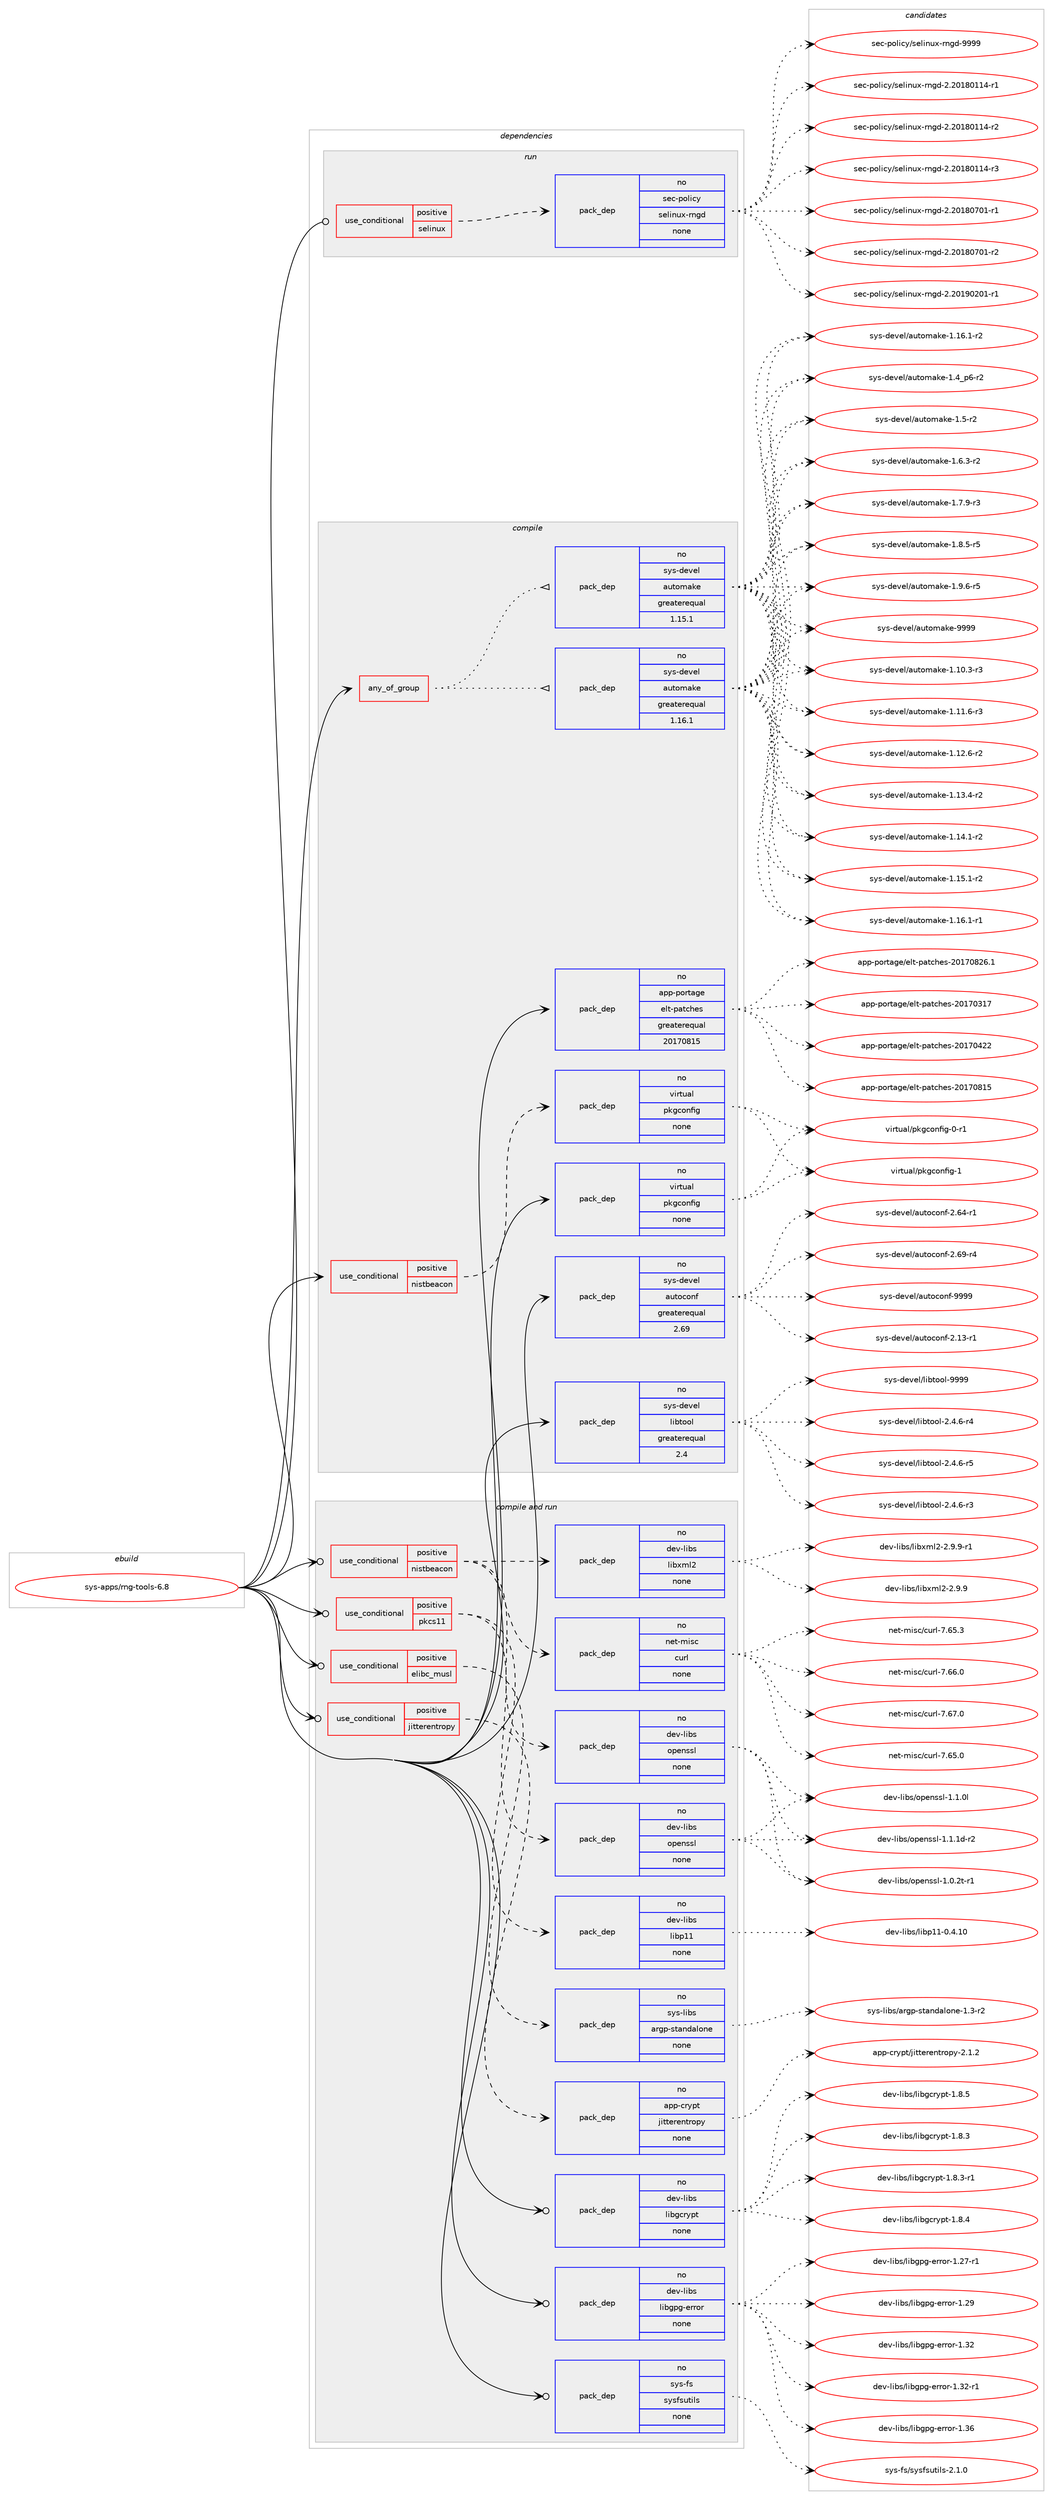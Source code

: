 digraph prolog {

# *************
# Graph options
# *************

newrank=true;
concentrate=true;
compound=true;
graph [rankdir=LR,fontname=Helvetica,fontsize=10,ranksep=1.5];#, ranksep=2.5, nodesep=0.2];
edge  [arrowhead=vee];
node  [fontname=Helvetica,fontsize=10];

# **********
# The ebuild
# **********

subgraph cluster_leftcol {
color=gray;
rank=same;
label=<<i>ebuild</i>>;
id [label="sys-apps/rng-tools-6.8", color=red, width=4, href="../sys-apps/rng-tools-6.8.svg"];
}

# ****************
# The dependencies
# ****************

subgraph cluster_midcol {
color=gray;
label=<<i>dependencies</i>>;
subgraph cluster_compile {
fillcolor="#eeeeee";
style=filled;
label=<<i>compile</i>>;
subgraph any14850 {
dependency877639 [label=<<TABLE BORDER="0" CELLBORDER="1" CELLSPACING="0" CELLPADDING="4"><TR><TD CELLPADDING="10">any_of_group</TD></TR></TABLE>>, shape=none, color=red];subgraph pack650830 {
dependency877640 [label=<<TABLE BORDER="0" CELLBORDER="1" CELLSPACING="0" CELLPADDING="4" WIDTH="220"><TR><TD ROWSPAN="6" CELLPADDING="30">pack_dep</TD></TR><TR><TD WIDTH="110">no</TD></TR><TR><TD>sys-devel</TD></TR><TR><TD>automake</TD></TR><TR><TD>greaterequal</TD></TR><TR><TD>1.16.1</TD></TR></TABLE>>, shape=none, color=blue];
}
dependency877639:e -> dependency877640:w [weight=20,style="dotted",arrowhead="oinv"];
subgraph pack650831 {
dependency877641 [label=<<TABLE BORDER="0" CELLBORDER="1" CELLSPACING="0" CELLPADDING="4" WIDTH="220"><TR><TD ROWSPAN="6" CELLPADDING="30">pack_dep</TD></TR><TR><TD WIDTH="110">no</TD></TR><TR><TD>sys-devel</TD></TR><TR><TD>automake</TD></TR><TR><TD>greaterequal</TD></TR><TR><TD>1.15.1</TD></TR></TABLE>>, shape=none, color=blue];
}
dependency877639:e -> dependency877641:w [weight=20,style="dotted",arrowhead="oinv"];
}
id:e -> dependency877639:w [weight=20,style="solid",arrowhead="vee"];
subgraph cond211436 {
dependency877642 [label=<<TABLE BORDER="0" CELLBORDER="1" CELLSPACING="0" CELLPADDING="4"><TR><TD ROWSPAN="3" CELLPADDING="10">use_conditional</TD></TR><TR><TD>positive</TD></TR><TR><TD>nistbeacon</TD></TR></TABLE>>, shape=none, color=red];
subgraph pack650832 {
dependency877643 [label=<<TABLE BORDER="0" CELLBORDER="1" CELLSPACING="0" CELLPADDING="4" WIDTH="220"><TR><TD ROWSPAN="6" CELLPADDING="30">pack_dep</TD></TR><TR><TD WIDTH="110">no</TD></TR><TR><TD>virtual</TD></TR><TR><TD>pkgconfig</TD></TR><TR><TD>none</TD></TR><TR><TD></TD></TR></TABLE>>, shape=none, color=blue];
}
dependency877642:e -> dependency877643:w [weight=20,style="dashed",arrowhead="vee"];
}
id:e -> dependency877642:w [weight=20,style="solid",arrowhead="vee"];
subgraph pack650833 {
dependency877644 [label=<<TABLE BORDER="0" CELLBORDER="1" CELLSPACING="0" CELLPADDING="4" WIDTH="220"><TR><TD ROWSPAN="6" CELLPADDING="30">pack_dep</TD></TR><TR><TD WIDTH="110">no</TD></TR><TR><TD>app-portage</TD></TR><TR><TD>elt-patches</TD></TR><TR><TD>greaterequal</TD></TR><TR><TD>20170815</TD></TR></TABLE>>, shape=none, color=blue];
}
id:e -> dependency877644:w [weight=20,style="solid",arrowhead="vee"];
subgraph pack650834 {
dependency877645 [label=<<TABLE BORDER="0" CELLBORDER="1" CELLSPACING="0" CELLPADDING="4" WIDTH="220"><TR><TD ROWSPAN="6" CELLPADDING="30">pack_dep</TD></TR><TR><TD WIDTH="110">no</TD></TR><TR><TD>sys-devel</TD></TR><TR><TD>autoconf</TD></TR><TR><TD>greaterequal</TD></TR><TR><TD>2.69</TD></TR></TABLE>>, shape=none, color=blue];
}
id:e -> dependency877645:w [weight=20,style="solid",arrowhead="vee"];
subgraph pack650835 {
dependency877646 [label=<<TABLE BORDER="0" CELLBORDER="1" CELLSPACING="0" CELLPADDING="4" WIDTH="220"><TR><TD ROWSPAN="6" CELLPADDING="30">pack_dep</TD></TR><TR><TD WIDTH="110">no</TD></TR><TR><TD>sys-devel</TD></TR><TR><TD>libtool</TD></TR><TR><TD>greaterequal</TD></TR><TR><TD>2.4</TD></TR></TABLE>>, shape=none, color=blue];
}
id:e -> dependency877646:w [weight=20,style="solid",arrowhead="vee"];
subgraph pack650836 {
dependency877647 [label=<<TABLE BORDER="0" CELLBORDER="1" CELLSPACING="0" CELLPADDING="4" WIDTH="220"><TR><TD ROWSPAN="6" CELLPADDING="30">pack_dep</TD></TR><TR><TD WIDTH="110">no</TD></TR><TR><TD>virtual</TD></TR><TR><TD>pkgconfig</TD></TR><TR><TD>none</TD></TR><TR><TD></TD></TR></TABLE>>, shape=none, color=blue];
}
id:e -> dependency877647:w [weight=20,style="solid",arrowhead="vee"];
}
subgraph cluster_compileandrun {
fillcolor="#eeeeee";
style=filled;
label=<<i>compile and run</i>>;
subgraph cond211437 {
dependency877648 [label=<<TABLE BORDER="0" CELLBORDER="1" CELLSPACING="0" CELLPADDING="4"><TR><TD ROWSPAN="3" CELLPADDING="10">use_conditional</TD></TR><TR><TD>positive</TD></TR><TR><TD>elibc_musl</TD></TR></TABLE>>, shape=none, color=red];
subgraph pack650837 {
dependency877649 [label=<<TABLE BORDER="0" CELLBORDER="1" CELLSPACING="0" CELLPADDING="4" WIDTH="220"><TR><TD ROWSPAN="6" CELLPADDING="30">pack_dep</TD></TR><TR><TD WIDTH="110">no</TD></TR><TR><TD>sys-libs</TD></TR><TR><TD>argp-standalone</TD></TR><TR><TD>none</TD></TR><TR><TD></TD></TR></TABLE>>, shape=none, color=blue];
}
dependency877648:e -> dependency877649:w [weight=20,style="dashed",arrowhead="vee"];
}
id:e -> dependency877648:w [weight=20,style="solid",arrowhead="odotvee"];
subgraph cond211438 {
dependency877650 [label=<<TABLE BORDER="0" CELLBORDER="1" CELLSPACING="0" CELLPADDING="4"><TR><TD ROWSPAN="3" CELLPADDING="10">use_conditional</TD></TR><TR><TD>positive</TD></TR><TR><TD>jitterentropy</TD></TR></TABLE>>, shape=none, color=red];
subgraph pack650838 {
dependency877651 [label=<<TABLE BORDER="0" CELLBORDER="1" CELLSPACING="0" CELLPADDING="4" WIDTH="220"><TR><TD ROWSPAN="6" CELLPADDING="30">pack_dep</TD></TR><TR><TD WIDTH="110">no</TD></TR><TR><TD>app-crypt</TD></TR><TR><TD>jitterentropy</TD></TR><TR><TD>none</TD></TR><TR><TD></TD></TR></TABLE>>, shape=none, color=blue];
}
dependency877650:e -> dependency877651:w [weight=20,style="dashed",arrowhead="vee"];
}
id:e -> dependency877650:w [weight=20,style="solid",arrowhead="odotvee"];
subgraph cond211439 {
dependency877652 [label=<<TABLE BORDER="0" CELLBORDER="1" CELLSPACING="0" CELLPADDING="4"><TR><TD ROWSPAN="3" CELLPADDING="10">use_conditional</TD></TR><TR><TD>positive</TD></TR><TR><TD>nistbeacon</TD></TR></TABLE>>, shape=none, color=red];
subgraph pack650839 {
dependency877653 [label=<<TABLE BORDER="0" CELLBORDER="1" CELLSPACING="0" CELLPADDING="4" WIDTH="220"><TR><TD ROWSPAN="6" CELLPADDING="30">pack_dep</TD></TR><TR><TD WIDTH="110">no</TD></TR><TR><TD>net-misc</TD></TR><TR><TD>curl</TD></TR><TR><TD>none</TD></TR><TR><TD></TD></TR></TABLE>>, shape=none, color=blue];
}
dependency877652:e -> dependency877653:w [weight=20,style="dashed",arrowhead="vee"];
subgraph pack650840 {
dependency877654 [label=<<TABLE BORDER="0" CELLBORDER="1" CELLSPACING="0" CELLPADDING="4" WIDTH="220"><TR><TD ROWSPAN="6" CELLPADDING="30">pack_dep</TD></TR><TR><TD WIDTH="110">no</TD></TR><TR><TD>dev-libs</TD></TR><TR><TD>libxml2</TD></TR><TR><TD>none</TD></TR><TR><TD></TD></TR></TABLE>>, shape=none, color=blue];
}
dependency877652:e -> dependency877654:w [weight=20,style="dashed",arrowhead="vee"];
subgraph pack650841 {
dependency877655 [label=<<TABLE BORDER="0" CELLBORDER="1" CELLSPACING="0" CELLPADDING="4" WIDTH="220"><TR><TD ROWSPAN="6" CELLPADDING="30">pack_dep</TD></TR><TR><TD WIDTH="110">no</TD></TR><TR><TD>dev-libs</TD></TR><TR><TD>openssl</TD></TR><TR><TD>none</TD></TR><TR><TD></TD></TR></TABLE>>, shape=none, color=blue];
}
dependency877652:e -> dependency877655:w [weight=20,style="dashed",arrowhead="vee"];
}
id:e -> dependency877652:w [weight=20,style="solid",arrowhead="odotvee"];
subgraph cond211440 {
dependency877656 [label=<<TABLE BORDER="0" CELLBORDER="1" CELLSPACING="0" CELLPADDING="4"><TR><TD ROWSPAN="3" CELLPADDING="10">use_conditional</TD></TR><TR><TD>positive</TD></TR><TR><TD>pkcs11</TD></TR></TABLE>>, shape=none, color=red];
subgraph pack650842 {
dependency877657 [label=<<TABLE BORDER="0" CELLBORDER="1" CELLSPACING="0" CELLPADDING="4" WIDTH="220"><TR><TD ROWSPAN="6" CELLPADDING="30">pack_dep</TD></TR><TR><TD WIDTH="110">no</TD></TR><TR><TD>dev-libs</TD></TR><TR><TD>libp11</TD></TR><TR><TD>none</TD></TR><TR><TD></TD></TR></TABLE>>, shape=none, color=blue];
}
dependency877656:e -> dependency877657:w [weight=20,style="dashed",arrowhead="vee"];
subgraph pack650843 {
dependency877658 [label=<<TABLE BORDER="0" CELLBORDER="1" CELLSPACING="0" CELLPADDING="4" WIDTH="220"><TR><TD ROWSPAN="6" CELLPADDING="30">pack_dep</TD></TR><TR><TD WIDTH="110">no</TD></TR><TR><TD>dev-libs</TD></TR><TR><TD>openssl</TD></TR><TR><TD>none</TD></TR><TR><TD></TD></TR></TABLE>>, shape=none, color=blue];
}
dependency877656:e -> dependency877658:w [weight=20,style="dashed",arrowhead="vee"];
}
id:e -> dependency877656:w [weight=20,style="solid",arrowhead="odotvee"];
subgraph pack650844 {
dependency877659 [label=<<TABLE BORDER="0" CELLBORDER="1" CELLSPACING="0" CELLPADDING="4" WIDTH="220"><TR><TD ROWSPAN="6" CELLPADDING="30">pack_dep</TD></TR><TR><TD WIDTH="110">no</TD></TR><TR><TD>dev-libs</TD></TR><TR><TD>libgcrypt</TD></TR><TR><TD>none</TD></TR><TR><TD></TD></TR></TABLE>>, shape=none, color=blue];
}
id:e -> dependency877659:w [weight=20,style="solid",arrowhead="odotvee"];
subgraph pack650845 {
dependency877660 [label=<<TABLE BORDER="0" CELLBORDER="1" CELLSPACING="0" CELLPADDING="4" WIDTH="220"><TR><TD ROWSPAN="6" CELLPADDING="30">pack_dep</TD></TR><TR><TD WIDTH="110">no</TD></TR><TR><TD>dev-libs</TD></TR><TR><TD>libgpg-error</TD></TR><TR><TD>none</TD></TR><TR><TD></TD></TR></TABLE>>, shape=none, color=blue];
}
id:e -> dependency877660:w [weight=20,style="solid",arrowhead="odotvee"];
subgraph pack650846 {
dependency877661 [label=<<TABLE BORDER="0" CELLBORDER="1" CELLSPACING="0" CELLPADDING="4" WIDTH="220"><TR><TD ROWSPAN="6" CELLPADDING="30">pack_dep</TD></TR><TR><TD WIDTH="110">no</TD></TR><TR><TD>sys-fs</TD></TR><TR><TD>sysfsutils</TD></TR><TR><TD>none</TD></TR><TR><TD></TD></TR></TABLE>>, shape=none, color=blue];
}
id:e -> dependency877661:w [weight=20,style="solid",arrowhead="odotvee"];
}
subgraph cluster_run {
fillcolor="#eeeeee";
style=filled;
label=<<i>run</i>>;
subgraph cond211441 {
dependency877662 [label=<<TABLE BORDER="0" CELLBORDER="1" CELLSPACING="0" CELLPADDING="4"><TR><TD ROWSPAN="3" CELLPADDING="10">use_conditional</TD></TR><TR><TD>positive</TD></TR><TR><TD>selinux</TD></TR></TABLE>>, shape=none, color=red];
subgraph pack650847 {
dependency877663 [label=<<TABLE BORDER="0" CELLBORDER="1" CELLSPACING="0" CELLPADDING="4" WIDTH="220"><TR><TD ROWSPAN="6" CELLPADDING="30">pack_dep</TD></TR><TR><TD WIDTH="110">no</TD></TR><TR><TD>sec-policy</TD></TR><TR><TD>selinux-rngd</TD></TR><TR><TD>none</TD></TR><TR><TD></TD></TR></TABLE>>, shape=none, color=blue];
}
dependency877662:e -> dependency877663:w [weight=20,style="dashed",arrowhead="vee"];
}
id:e -> dependency877662:w [weight=20,style="solid",arrowhead="odot"];
}
}

# **************
# The candidates
# **************

subgraph cluster_choices {
rank=same;
color=gray;
label=<<i>candidates</i>>;

subgraph choice650830 {
color=black;
nodesep=1;
choice11512111545100101118101108479711711611110997107101454946494846514511451 [label="sys-devel/automake-1.10.3-r3", color=red, width=4,href="../sys-devel/automake-1.10.3-r3.svg"];
choice11512111545100101118101108479711711611110997107101454946494946544511451 [label="sys-devel/automake-1.11.6-r3", color=red, width=4,href="../sys-devel/automake-1.11.6-r3.svg"];
choice11512111545100101118101108479711711611110997107101454946495046544511450 [label="sys-devel/automake-1.12.6-r2", color=red, width=4,href="../sys-devel/automake-1.12.6-r2.svg"];
choice11512111545100101118101108479711711611110997107101454946495146524511450 [label="sys-devel/automake-1.13.4-r2", color=red, width=4,href="../sys-devel/automake-1.13.4-r2.svg"];
choice11512111545100101118101108479711711611110997107101454946495246494511450 [label="sys-devel/automake-1.14.1-r2", color=red, width=4,href="../sys-devel/automake-1.14.1-r2.svg"];
choice11512111545100101118101108479711711611110997107101454946495346494511450 [label="sys-devel/automake-1.15.1-r2", color=red, width=4,href="../sys-devel/automake-1.15.1-r2.svg"];
choice11512111545100101118101108479711711611110997107101454946495446494511449 [label="sys-devel/automake-1.16.1-r1", color=red, width=4,href="../sys-devel/automake-1.16.1-r1.svg"];
choice11512111545100101118101108479711711611110997107101454946495446494511450 [label="sys-devel/automake-1.16.1-r2", color=red, width=4,href="../sys-devel/automake-1.16.1-r2.svg"];
choice115121115451001011181011084797117116111109971071014549465295112544511450 [label="sys-devel/automake-1.4_p6-r2", color=red, width=4,href="../sys-devel/automake-1.4_p6-r2.svg"];
choice11512111545100101118101108479711711611110997107101454946534511450 [label="sys-devel/automake-1.5-r2", color=red, width=4,href="../sys-devel/automake-1.5-r2.svg"];
choice115121115451001011181011084797117116111109971071014549465446514511450 [label="sys-devel/automake-1.6.3-r2", color=red, width=4,href="../sys-devel/automake-1.6.3-r2.svg"];
choice115121115451001011181011084797117116111109971071014549465546574511451 [label="sys-devel/automake-1.7.9-r3", color=red, width=4,href="../sys-devel/automake-1.7.9-r3.svg"];
choice115121115451001011181011084797117116111109971071014549465646534511453 [label="sys-devel/automake-1.8.5-r5", color=red, width=4,href="../sys-devel/automake-1.8.5-r5.svg"];
choice115121115451001011181011084797117116111109971071014549465746544511453 [label="sys-devel/automake-1.9.6-r5", color=red, width=4,href="../sys-devel/automake-1.9.6-r5.svg"];
choice115121115451001011181011084797117116111109971071014557575757 [label="sys-devel/automake-9999", color=red, width=4,href="../sys-devel/automake-9999.svg"];
dependency877640:e -> choice11512111545100101118101108479711711611110997107101454946494846514511451:w [style=dotted,weight="100"];
dependency877640:e -> choice11512111545100101118101108479711711611110997107101454946494946544511451:w [style=dotted,weight="100"];
dependency877640:e -> choice11512111545100101118101108479711711611110997107101454946495046544511450:w [style=dotted,weight="100"];
dependency877640:e -> choice11512111545100101118101108479711711611110997107101454946495146524511450:w [style=dotted,weight="100"];
dependency877640:e -> choice11512111545100101118101108479711711611110997107101454946495246494511450:w [style=dotted,weight="100"];
dependency877640:e -> choice11512111545100101118101108479711711611110997107101454946495346494511450:w [style=dotted,weight="100"];
dependency877640:e -> choice11512111545100101118101108479711711611110997107101454946495446494511449:w [style=dotted,weight="100"];
dependency877640:e -> choice11512111545100101118101108479711711611110997107101454946495446494511450:w [style=dotted,weight="100"];
dependency877640:e -> choice115121115451001011181011084797117116111109971071014549465295112544511450:w [style=dotted,weight="100"];
dependency877640:e -> choice11512111545100101118101108479711711611110997107101454946534511450:w [style=dotted,weight="100"];
dependency877640:e -> choice115121115451001011181011084797117116111109971071014549465446514511450:w [style=dotted,weight="100"];
dependency877640:e -> choice115121115451001011181011084797117116111109971071014549465546574511451:w [style=dotted,weight="100"];
dependency877640:e -> choice115121115451001011181011084797117116111109971071014549465646534511453:w [style=dotted,weight="100"];
dependency877640:e -> choice115121115451001011181011084797117116111109971071014549465746544511453:w [style=dotted,weight="100"];
dependency877640:e -> choice115121115451001011181011084797117116111109971071014557575757:w [style=dotted,weight="100"];
}
subgraph choice650831 {
color=black;
nodesep=1;
choice11512111545100101118101108479711711611110997107101454946494846514511451 [label="sys-devel/automake-1.10.3-r3", color=red, width=4,href="../sys-devel/automake-1.10.3-r3.svg"];
choice11512111545100101118101108479711711611110997107101454946494946544511451 [label="sys-devel/automake-1.11.6-r3", color=red, width=4,href="../sys-devel/automake-1.11.6-r3.svg"];
choice11512111545100101118101108479711711611110997107101454946495046544511450 [label="sys-devel/automake-1.12.6-r2", color=red, width=4,href="../sys-devel/automake-1.12.6-r2.svg"];
choice11512111545100101118101108479711711611110997107101454946495146524511450 [label="sys-devel/automake-1.13.4-r2", color=red, width=4,href="../sys-devel/automake-1.13.4-r2.svg"];
choice11512111545100101118101108479711711611110997107101454946495246494511450 [label="sys-devel/automake-1.14.1-r2", color=red, width=4,href="../sys-devel/automake-1.14.1-r2.svg"];
choice11512111545100101118101108479711711611110997107101454946495346494511450 [label="sys-devel/automake-1.15.1-r2", color=red, width=4,href="../sys-devel/automake-1.15.1-r2.svg"];
choice11512111545100101118101108479711711611110997107101454946495446494511449 [label="sys-devel/automake-1.16.1-r1", color=red, width=4,href="../sys-devel/automake-1.16.1-r1.svg"];
choice11512111545100101118101108479711711611110997107101454946495446494511450 [label="sys-devel/automake-1.16.1-r2", color=red, width=4,href="../sys-devel/automake-1.16.1-r2.svg"];
choice115121115451001011181011084797117116111109971071014549465295112544511450 [label="sys-devel/automake-1.4_p6-r2", color=red, width=4,href="../sys-devel/automake-1.4_p6-r2.svg"];
choice11512111545100101118101108479711711611110997107101454946534511450 [label="sys-devel/automake-1.5-r2", color=red, width=4,href="../sys-devel/automake-1.5-r2.svg"];
choice115121115451001011181011084797117116111109971071014549465446514511450 [label="sys-devel/automake-1.6.3-r2", color=red, width=4,href="../sys-devel/automake-1.6.3-r2.svg"];
choice115121115451001011181011084797117116111109971071014549465546574511451 [label="sys-devel/automake-1.7.9-r3", color=red, width=4,href="../sys-devel/automake-1.7.9-r3.svg"];
choice115121115451001011181011084797117116111109971071014549465646534511453 [label="sys-devel/automake-1.8.5-r5", color=red, width=4,href="../sys-devel/automake-1.8.5-r5.svg"];
choice115121115451001011181011084797117116111109971071014549465746544511453 [label="sys-devel/automake-1.9.6-r5", color=red, width=4,href="../sys-devel/automake-1.9.6-r5.svg"];
choice115121115451001011181011084797117116111109971071014557575757 [label="sys-devel/automake-9999", color=red, width=4,href="../sys-devel/automake-9999.svg"];
dependency877641:e -> choice11512111545100101118101108479711711611110997107101454946494846514511451:w [style=dotted,weight="100"];
dependency877641:e -> choice11512111545100101118101108479711711611110997107101454946494946544511451:w [style=dotted,weight="100"];
dependency877641:e -> choice11512111545100101118101108479711711611110997107101454946495046544511450:w [style=dotted,weight="100"];
dependency877641:e -> choice11512111545100101118101108479711711611110997107101454946495146524511450:w [style=dotted,weight="100"];
dependency877641:e -> choice11512111545100101118101108479711711611110997107101454946495246494511450:w [style=dotted,weight="100"];
dependency877641:e -> choice11512111545100101118101108479711711611110997107101454946495346494511450:w [style=dotted,weight="100"];
dependency877641:e -> choice11512111545100101118101108479711711611110997107101454946495446494511449:w [style=dotted,weight="100"];
dependency877641:e -> choice11512111545100101118101108479711711611110997107101454946495446494511450:w [style=dotted,weight="100"];
dependency877641:e -> choice115121115451001011181011084797117116111109971071014549465295112544511450:w [style=dotted,weight="100"];
dependency877641:e -> choice11512111545100101118101108479711711611110997107101454946534511450:w [style=dotted,weight="100"];
dependency877641:e -> choice115121115451001011181011084797117116111109971071014549465446514511450:w [style=dotted,weight="100"];
dependency877641:e -> choice115121115451001011181011084797117116111109971071014549465546574511451:w [style=dotted,weight="100"];
dependency877641:e -> choice115121115451001011181011084797117116111109971071014549465646534511453:w [style=dotted,weight="100"];
dependency877641:e -> choice115121115451001011181011084797117116111109971071014549465746544511453:w [style=dotted,weight="100"];
dependency877641:e -> choice115121115451001011181011084797117116111109971071014557575757:w [style=dotted,weight="100"];
}
subgraph choice650832 {
color=black;
nodesep=1;
choice11810511411611797108471121071039911111010210510345484511449 [label="virtual/pkgconfig-0-r1", color=red, width=4,href="../virtual/pkgconfig-0-r1.svg"];
choice1181051141161179710847112107103991111101021051034549 [label="virtual/pkgconfig-1", color=red, width=4,href="../virtual/pkgconfig-1.svg"];
dependency877643:e -> choice11810511411611797108471121071039911111010210510345484511449:w [style=dotted,weight="100"];
dependency877643:e -> choice1181051141161179710847112107103991111101021051034549:w [style=dotted,weight="100"];
}
subgraph choice650833 {
color=black;
nodesep=1;
choice97112112451121111141169710310147101108116451129711699104101115455048495548514955 [label="app-portage/elt-patches-20170317", color=red, width=4,href="../app-portage/elt-patches-20170317.svg"];
choice97112112451121111141169710310147101108116451129711699104101115455048495548525050 [label="app-portage/elt-patches-20170422", color=red, width=4,href="../app-portage/elt-patches-20170422.svg"];
choice97112112451121111141169710310147101108116451129711699104101115455048495548564953 [label="app-portage/elt-patches-20170815", color=red, width=4,href="../app-portage/elt-patches-20170815.svg"];
choice971121124511211111411697103101471011081164511297116991041011154550484955485650544649 [label="app-portage/elt-patches-20170826.1", color=red, width=4,href="../app-portage/elt-patches-20170826.1.svg"];
dependency877644:e -> choice97112112451121111141169710310147101108116451129711699104101115455048495548514955:w [style=dotted,weight="100"];
dependency877644:e -> choice97112112451121111141169710310147101108116451129711699104101115455048495548525050:w [style=dotted,weight="100"];
dependency877644:e -> choice97112112451121111141169710310147101108116451129711699104101115455048495548564953:w [style=dotted,weight="100"];
dependency877644:e -> choice971121124511211111411697103101471011081164511297116991041011154550484955485650544649:w [style=dotted,weight="100"];
}
subgraph choice650834 {
color=black;
nodesep=1;
choice1151211154510010111810110847971171161119911111010245504649514511449 [label="sys-devel/autoconf-2.13-r1", color=red, width=4,href="../sys-devel/autoconf-2.13-r1.svg"];
choice1151211154510010111810110847971171161119911111010245504654524511449 [label="sys-devel/autoconf-2.64-r1", color=red, width=4,href="../sys-devel/autoconf-2.64-r1.svg"];
choice1151211154510010111810110847971171161119911111010245504654574511452 [label="sys-devel/autoconf-2.69-r4", color=red, width=4,href="../sys-devel/autoconf-2.69-r4.svg"];
choice115121115451001011181011084797117116111991111101024557575757 [label="sys-devel/autoconf-9999", color=red, width=4,href="../sys-devel/autoconf-9999.svg"];
dependency877645:e -> choice1151211154510010111810110847971171161119911111010245504649514511449:w [style=dotted,weight="100"];
dependency877645:e -> choice1151211154510010111810110847971171161119911111010245504654524511449:w [style=dotted,weight="100"];
dependency877645:e -> choice1151211154510010111810110847971171161119911111010245504654574511452:w [style=dotted,weight="100"];
dependency877645:e -> choice115121115451001011181011084797117116111991111101024557575757:w [style=dotted,weight="100"];
}
subgraph choice650835 {
color=black;
nodesep=1;
choice1151211154510010111810110847108105981161111111084550465246544511451 [label="sys-devel/libtool-2.4.6-r3", color=red, width=4,href="../sys-devel/libtool-2.4.6-r3.svg"];
choice1151211154510010111810110847108105981161111111084550465246544511452 [label="sys-devel/libtool-2.4.6-r4", color=red, width=4,href="../sys-devel/libtool-2.4.6-r4.svg"];
choice1151211154510010111810110847108105981161111111084550465246544511453 [label="sys-devel/libtool-2.4.6-r5", color=red, width=4,href="../sys-devel/libtool-2.4.6-r5.svg"];
choice1151211154510010111810110847108105981161111111084557575757 [label="sys-devel/libtool-9999", color=red, width=4,href="../sys-devel/libtool-9999.svg"];
dependency877646:e -> choice1151211154510010111810110847108105981161111111084550465246544511451:w [style=dotted,weight="100"];
dependency877646:e -> choice1151211154510010111810110847108105981161111111084550465246544511452:w [style=dotted,weight="100"];
dependency877646:e -> choice1151211154510010111810110847108105981161111111084550465246544511453:w [style=dotted,weight="100"];
dependency877646:e -> choice1151211154510010111810110847108105981161111111084557575757:w [style=dotted,weight="100"];
}
subgraph choice650836 {
color=black;
nodesep=1;
choice11810511411611797108471121071039911111010210510345484511449 [label="virtual/pkgconfig-0-r1", color=red, width=4,href="../virtual/pkgconfig-0-r1.svg"];
choice1181051141161179710847112107103991111101021051034549 [label="virtual/pkgconfig-1", color=red, width=4,href="../virtual/pkgconfig-1.svg"];
dependency877647:e -> choice11810511411611797108471121071039911111010210510345484511449:w [style=dotted,weight="100"];
dependency877647:e -> choice1181051141161179710847112107103991111101021051034549:w [style=dotted,weight="100"];
}
subgraph choice650837 {
color=black;
nodesep=1;
choice11512111545108105981154797114103112451151169711010097108111110101454946514511450 [label="sys-libs/argp-standalone-1.3-r2", color=red, width=4,href="../sys-libs/argp-standalone-1.3-r2.svg"];
dependency877649:e -> choice11512111545108105981154797114103112451151169711010097108111110101454946514511450:w [style=dotted,weight="100"];
}
subgraph choice650838 {
color=black;
nodesep=1;
choice97112112459911412111211647106105116116101114101110116114111112121455046494650 [label="app-crypt/jitterentropy-2.1.2", color=red, width=4,href="../app-crypt/jitterentropy-2.1.2.svg"];
dependency877651:e -> choice97112112459911412111211647106105116116101114101110116114111112121455046494650:w [style=dotted,weight="100"];
}
subgraph choice650839 {
color=black;
nodesep=1;
choice1101011164510910511599479911711410845554654534648 [label="net-misc/curl-7.65.0", color=red, width=4,href="../net-misc/curl-7.65.0.svg"];
choice1101011164510910511599479911711410845554654534651 [label="net-misc/curl-7.65.3", color=red, width=4,href="../net-misc/curl-7.65.3.svg"];
choice1101011164510910511599479911711410845554654544648 [label="net-misc/curl-7.66.0", color=red, width=4,href="../net-misc/curl-7.66.0.svg"];
choice1101011164510910511599479911711410845554654554648 [label="net-misc/curl-7.67.0", color=red, width=4,href="../net-misc/curl-7.67.0.svg"];
dependency877653:e -> choice1101011164510910511599479911711410845554654534648:w [style=dotted,weight="100"];
dependency877653:e -> choice1101011164510910511599479911711410845554654534651:w [style=dotted,weight="100"];
dependency877653:e -> choice1101011164510910511599479911711410845554654544648:w [style=dotted,weight="100"];
dependency877653:e -> choice1101011164510910511599479911711410845554654554648:w [style=dotted,weight="100"];
}
subgraph choice650840 {
color=black;
nodesep=1;
choice1001011184510810598115471081059812010910850455046574657 [label="dev-libs/libxml2-2.9.9", color=red, width=4,href="../dev-libs/libxml2-2.9.9.svg"];
choice10010111845108105981154710810598120109108504550465746574511449 [label="dev-libs/libxml2-2.9.9-r1", color=red, width=4,href="../dev-libs/libxml2-2.9.9-r1.svg"];
dependency877654:e -> choice1001011184510810598115471081059812010910850455046574657:w [style=dotted,weight="100"];
dependency877654:e -> choice10010111845108105981154710810598120109108504550465746574511449:w [style=dotted,weight="100"];
}
subgraph choice650841 {
color=black;
nodesep=1;
choice1001011184510810598115471111121011101151151084549464846501164511449 [label="dev-libs/openssl-1.0.2t-r1", color=red, width=4,href="../dev-libs/openssl-1.0.2t-r1.svg"];
choice100101118451081059811547111112101110115115108454946494648108 [label="dev-libs/openssl-1.1.0l", color=red, width=4,href="../dev-libs/openssl-1.1.0l.svg"];
choice1001011184510810598115471111121011101151151084549464946491004511450 [label="dev-libs/openssl-1.1.1d-r2", color=red, width=4,href="../dev-libs/openssl-1.1.1d-r2.svg"];
dependency877655:e -> choice1001011184510810598115471111121011101151151084549464846501164511449:w [style=dotted,weight="100"];
dependency877655:e -> choice100101118451081059811547111112101110115115108454946494648108:w [style=dotted,weight="100"];
dependency877655:e -> choice1001011184510810598115471111121011101151151084549464946491004511450:w [style=dotted,weight="100"];
}
subgraph choice650842 {
color=black;
nodesep=1;
choice10010111845108105981154710810598112494945484652464948 [label="dev-libs/libp11-0.4.10", color=red, width=4,href="../dev-libs/libp11-0.4.10.svg"];
dependency877657:e -> choice10010111845108105981154710810598112494945484652464948:w [style=dotted,weight="100"];
}
subgraph choice650843 {
color=black;
nodesep=1;
choice1001011184510810598115471111121011101151151084549464846501164511449 [label="dev-libs/openssl-1.0.2t-r1", color=red, width=4,href="../dev-libs/openssl-1.0.2t-r1.svg"];
choice100101118451081059811547111112101110115115108454946494648108 [label="dev-libs/openssl-1.1.0l", color=red, width=4,href="../dev-libs/openssl-1.1.0l.svg"];
choice1001011184510810598115471111121011101151151084549464946491004511450 [label="dev-libs/openssl-1.1.1d-r2", color=red, width=4,href="../dev-libs/openssl-1.1.1d-r2.svg"];
dependency877658:e -> choice1001011184510810598115471111121011101151151084549464846501164511449:w [style=dotted,weight="100"];
dependency877658:e -> choice100101118451081059811547111112101110115115108454946494648108:w [style=dotted,weight="100"];
dependency877658:e -> choice1001011184510810598115471111121011101151151084549464946491004511450:w [style=dotted,weight="100"];
}
subgraph choice650844 {
color=black;
nodesep=1;
choice1001011184510810598115471081059810399114121112116454946564651 [label="dev-libs/libgcrypt-1.8.3", color=red, width=4,href="../dev-libs/libgcrypt-1.8.3.svg"];
choice10010111845108105981154710810598103991141211121164549465646514511449 [label="dev-libs/libgcrypt-1.8.3-r1", color=red, width=4,href="../dev-libs/libgcrypt-1.8.3-r1.svg"];
choice1001011184510810598115471081059810399114121112116454946564652 [label="dev-libs/libgcrypt-1.8.4", color=red, width=4,href="../dev-libs/libgcrypt-1.8.4.svg"];
choice1001011184510810598115471081059810399114121112116454946564653 [label="dev-libs/libgcrypt-1.8.5", color=red, width=4,href="../dev-libs/libgcrypt-1.8.5.svg"];
dependency877659:e -> choice1001011184510810598115471081059810399114121112116454946564651:w [style=dotted,weight="100"];
dependency877659:e -> choice10010111845108105981154710810598103991141211121164549465646514511449:w [style=dotted,weight="100"];
dependency877659:e -> choice1001011184510810598115471081059810399114121112116454946564652:w [style=dotted,weight="100"];
dependency877659:e -> choice1001011184510810598115471081059810399114121112116454946564653:w [style=dotted,weight="100"];
}
subgraph choice650845 {
color=black;
nodesep=1;
choice100101118451081059811547108105981031121034510111411411111445494650554511449 [label="dev-libs/libgpg-error-1.27-r1", color=red, width=4,href="../dev-libs/libgpg-error-1.27-r1.svg"];
choice10010111845108105981154710810598103112103451011141141111144549465057 [label="dev-libs/libgpg-error-1.29", color=red, width=4,href="../dev-libs/libgpg-error-1.29.svg"];
choice10010111845108105981154710810598103112103451011141141111144549465150 [label="dev-libs/libgpg-error-1.32", color=red, width=4,href="../dev-libs/libgpg-error-1.32.svg"];
choice100101118451081059811547108105981031121034510111411411111445494651504511449 [label="dev-libs/libgpg-error-1.32-r1", color=red, width=4,href="../dev-libs/libgpg-error-1.32-r1.svg"];
choice10010111845108105981154710810598103112103451011141141111144549465154 [label="dev-libs/libgpg-error-1.36", color=red, width=4,href="../dev-libs/libgpg-error-1.36.svg"];
dependency877660:e -> choice100101118451081059811547108105981031121034510111411411111445494650554511449:w [style=dotted,weight="100"];
dependency877660:e -> choice10010111845108105981154710810598103112103451011141141111144549465057:w [style=dotted,weight="100"];
dependency877660:e -> choice10010111845108105981154710810598103112103451011141141111144549465150:w [style=dotted,weight="100"];
dependency877660:e -> choice100101118451081059811547108105981031121034510111411411111445494651504511449:w [style=dotted,weight="100"];
dependency877660:e -> choice10010111845108105981154710810598103112103451011141141111144549465154:w [style=dotted,weight="100"];
}
subgraph choice650846 {
color=black;
nodesep=1;
choice1151211154510211547115121115102115117116105108115455046494648 [label="sys-fs/sysfsutils-2.1.0", color=red, width=4,href="../sys-fs/sysfsutils-2.1.0.svg"];
dependency877661:e -> choice1151211154510211547115121115102115117116105108115455046494648:w [style=dotted,weight="100"];
}
subgraph choice650847 {
color=black;
nodesep=1;
choice115101994511211110810599121471151011081051101171204511411010310045504650484956484949524511449 [label="sec-policy/selinux-rngd-2.20180114-r1", color=red, width=4,href="../sec-policy/selinux-rngd-2.20180114-r1.svg"];
choice115101994511211110810599121471151011081051101171204511411010310045504650484956484949524511450 [label="sec-policy/selinux-rngd-2.20180114-r2", color=red, width=4,href="../sec-policy/selinux-rngd-2.20180114-r2.svg"];
choice115101994511211110810599121471151011081051101171204511411010310045504650484956484949524511451 [label="sec-policy/selinux-rngd-2.20180114-r3", color=red, width=4,href="../sec-policy/selinux-rngd-2.20180114-r3.svg"];
choice115101994511211110810599121471151011081051101171204511411010310045504650484956485548494511449 [label="sec-policy/selinux-rngd-2.20180701-r1", color=red, width=4,href="../sec-policy/selinux-rngd-2.20180701-r1.svg"];
choice115101994511211110810599121471151011081051101171204511411010310045504650484956485548494511450 [label="sec-policy/selinux-rngd-2.20180701-r2", color=red, width=4,href="../sec-policy/selinux-rngd-2.20180701-r2.svg"];
choice115101994511211110810599121471151011081051101171204511411010310045504650484957485048494511449 [label="sec-policy/selinux-rngd-2.20190201-r1", color=red, width=4,href="../sec-policy/selinux-rngd-2.20190201-r1.svg"];
choice11510199451121111081059912147115101108105110117120451141101031004557575757 [label="sec-policy/selinux-rngd-9999", color=red, width=4,href="../sec-policy/selinux-rngd-9999.svg"];
dependency877663:e -> choice115101994511211110810599121471151011081051101171204511411010310045504650484956484949524511449:w [style=dotted,weight="100"];
dependency877663:e -> choice115101994511211110810599121471151011081051101171204511411010310045504650484956484949524511450:w [style=dotted,weight="100"];
dependency877663:e -> choice115101994511211110810599121471151011081051101171204511411010310045504650484956484949524511451:w [style=dotted,weight="100"];
dependency877663:e -> choice115101994511211110810599121471151011081051101171204511411010310045504650484956485548494511449:w [style=dotted,weight="100"];
dependency877663:e -> choice115101994511211110810599121471151011081051101171204511411010310045504650484956485548494511450:w [style=dotted,weight="100"];
dependency877663:e -> choice115101994511211110810599121471151011081051101171204511411010310045504650484957485048494511449:w [style=dotted,weight="100"];
dependency877663:e -> choice11510199451121111081059912147115101108105110117120451141101031004557575757:w [style=dotted,weight="100"];
}
}

}
